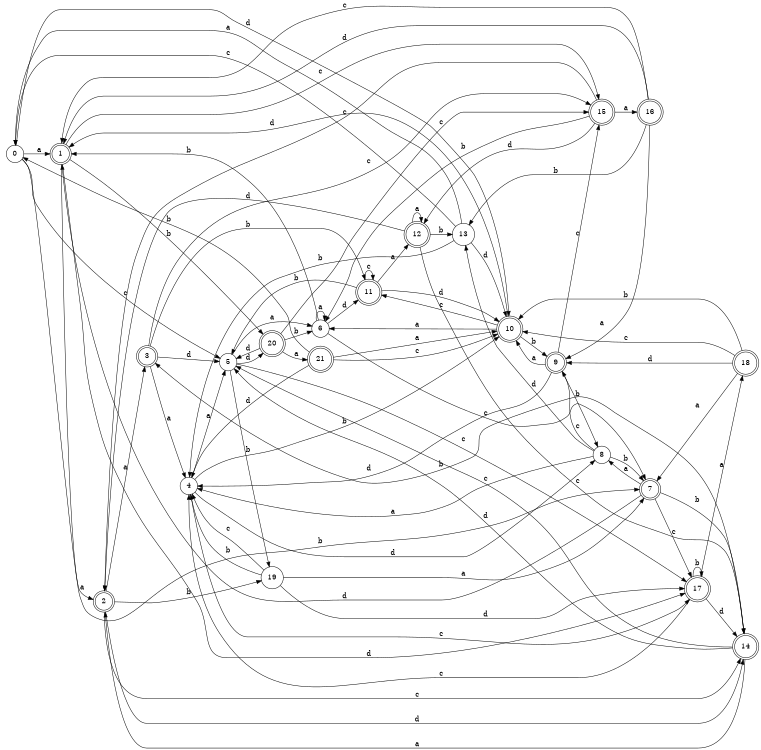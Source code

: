 digraph n18_7 {
__start0 [label="" shape="none"];

rankdir=LR;
size="8,5";

s0 [style="filled", color="black", fillcolor="white" shape="circle", label="0"];
s1 [style="rounded,filled", color="black", fillcolor="white" shape="doublecircle", label="1"];
s2 [style="rounded,filled", color="black", fillcolor="white" shape="doublecircle", label="2"];
s3 [style="rounded,filled", color="black", fillcolor="white" shape="doublecircle", label="3"];
s4 [style="filled", color="black", fillcolor="white" shape="circle", label="4"];
s5 [style="filled", color="black", fillcolor="white" shape="circle", label="5"];
s6 [style="filled", color="black", fillcolor="white" shape="circle", label="6"];
s7 [style="rounded,filled", color="black", fillcolor="white" shape="doublecircle", label="7"];
s8 [style="filled", color="black", fillcolor="white" shape="circle", label="8"];
s9 [style="rounded,filled", color="black", fillcolor="white" shape="doublecircle", label="9"];
s10 [style="rounded,filled", color="black", fillcolor="white" shape="doublecircle", label="10"];
s11 [style="rounded,filled", color="black", fillcolor="white" shape="doublecircle", label="11"];
s12 [style="rounded,filled", color="black", fillcolor="white" shape="doublecircle", label="12"];
s13 [style="filled", color="black", fillcolor="white" shape="circle", label="13"];
s14 [style="rounded,filled", color="black", fillcolor="white" shape="doublecircle", label="14"];
s15 [style="rounded,filled", color="black", fillcolor="white" shape="doublecircle", label="15"];
s16 [style="rounded,filled", color="black", fillcolor="white" shape="doublecircle", label="16"];
s17 [style="rounded,filled", color="black", fillcolor="white" shape="doublecircle", label="17"];
s18 [style="rounded,filled", color="black", fillcolor="white" shape="doublecircle", label="18"];
s19 [style="filled", color="black", fillcolor="white" shape="circle", label="19"];
s20 [style="rounded,filled", color="black", fillcolor="white" shape="doublecircle", label="20"];
s21 [style="rounded,filled", color="black", fillcolor="white" shape="doublecircle", label="21"];
s0 -> s1 [label="a"];
s0 -> s7 [label="b"];
s0 -> s5 [label="c"];
s0 -> s10 [label="d"];
s1 -> s2 [label="a"];
s1 -> s20 [label="b"];
s1 -> s15 [label="c"];
s1 -> s17 [label="d"];
s2 -> s3 [label="a"];
s2 -> s19 [label="b"];
s2 -> s14 [label="c"];
s2 -> s14 [label="d"];
s3 -> s4 [label="a"];
s3 -> s11 [label="b"];
s3 -> s15 [label="c"];
s3 -> s5 [label="d"];
s4 -> s5 [label="a"];
s4 -> s10 [label="b"];
s4 -> s17 [label="c"];
s4 -> s8 [label="d"];
s5 -> s6 [label="a"];
s5 -> s19 [label="b"];
s5 -> s17 [label="c"];
s5 -> s20 [label="d"];
s6 -> s6 [label="a"];
s6 -> s1 [label="b"];
s6 -> s7 [label="c"];
s6 -> s11 [label="d"];
s7 -> s8 [label="a"];
s7 -> s14 [label="b"];
s7 -> s17 [label="c"];
s7 -> s1 [label="d"];
s8 -> s4 [label="a"];
s8 -> s7 [label="b"];
s8 -> s9 [label="c"];
s8 -> s13 [label="d"];
s9 -> s10 [label="a"];
s9 -> s8 [label="b"];
s9 -> s15 [label="c"];
s9 -> s4 [label="d"];
s10 -> s6 [label="a"];
s10 -> s9 [label="b"];
s10 -> s11 [label="c"];
s10 -> s1 [label="d"];
s11 -> s12 [label="a"];
s11 -> s5 [label="b"];
s11 -> s11 [label="c"];
s11 -> s10 [label="d"];
s12 -> s12 [label="a"];
s12 -> s13 [label="b"];
s12 -> s14 [label="c"];
s12 -> s2 [label="d"];
s13 -> s0 [label="a"];
s13 -> s4 [label="b"];
s13 -> s0 [label="c"];
s13 -> s10 [label="d"];
s14 -> s2 [label="a"];
s14 -> s3 [label="b"];
s14 -> s5 [label="c"];
s14 -> s5 [label="d"];
s15 -> s16 [label="a"];
s15 -> s6 [label="b"];
s15 -> s2 [label="c"];
s15 -> s12 [label="d"];
s16 -> s9 [label="a"];
s16 -> s13 [label="b"];
s16 -> s1 [label="c"];
s16 -> s1 [label="d"];
s17 -> s18 [label="a"];
s17 -> s17 [label="b"];
s17 -> s4 [label="c"];
s17 -> s14 [label="d"];
s18 -> s7 [label="a"];
s18 -> s10 [label="b"];
s18 -> s10 [label="c"];
s18 -> s9 [label="d"];
s19 -> s7 [label="a"];
s19 -> s4 [label="b"];
s19 -> s4 [label="c"];
s19 -> s17 [label="d"];
s20 -> s21 [label="a"];
s20 -> s6 [label="b"];
s20 -> s15 [label="c"];
s20 -> s5 [label="d"];
s21 -> s10 [label="a"];
s21 -> s0 [label="b"];
s21 -> s10 [label="c"];
s21 -> s4 [label="d"];

}